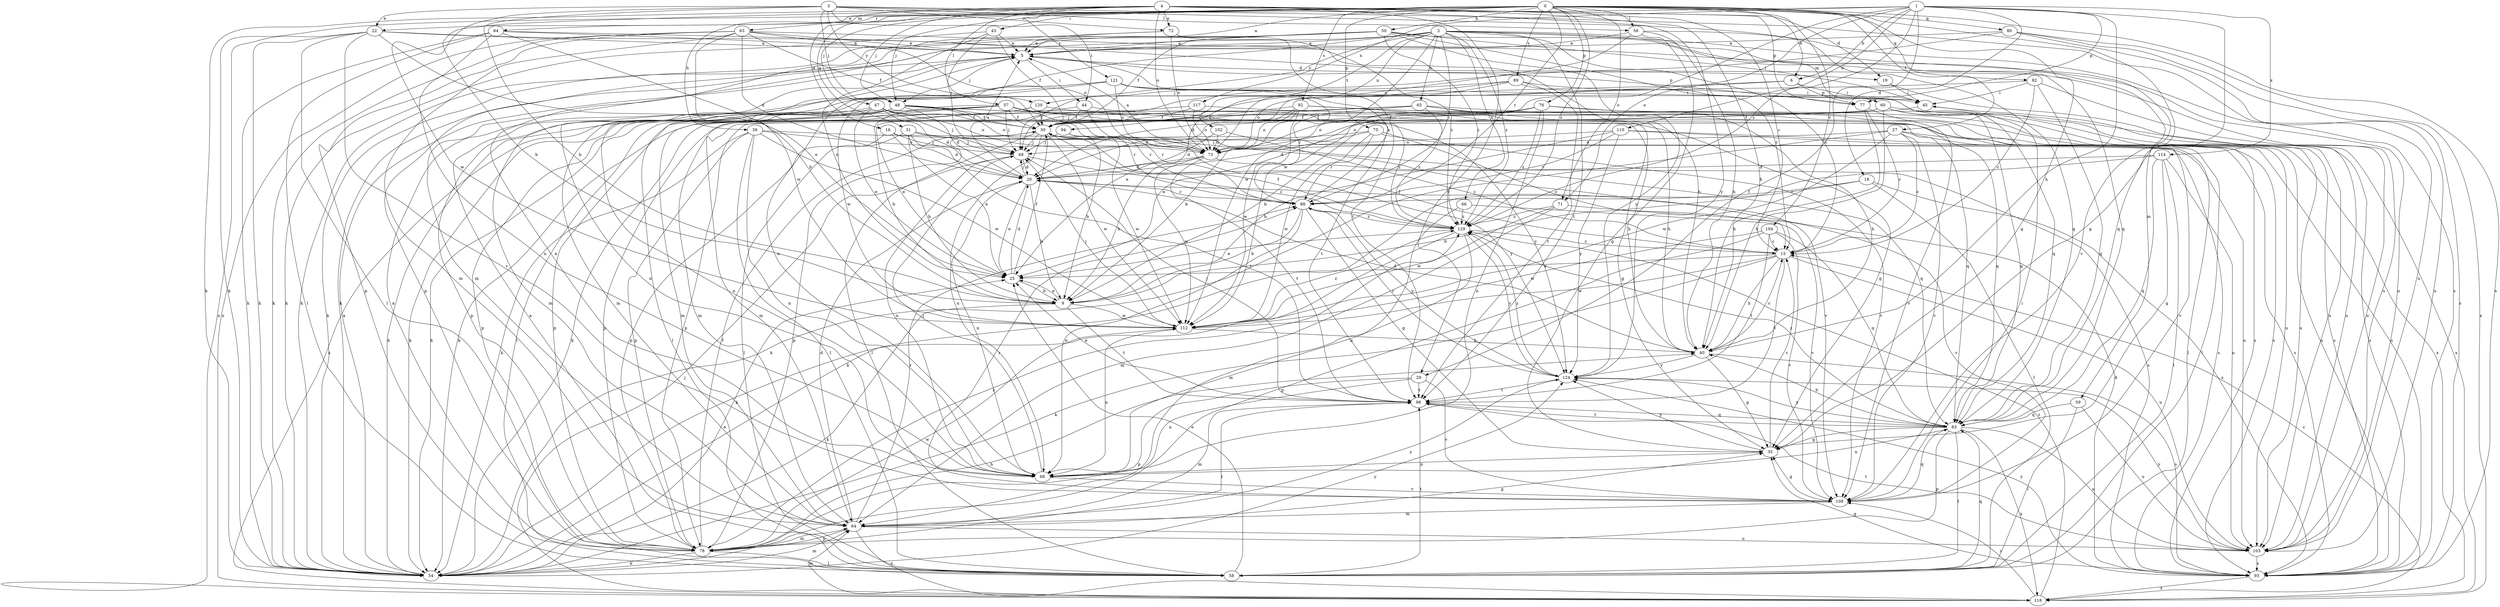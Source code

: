 strict digraph  {
0;
1;
2;
3;
4;
5;
6;
9;
15;
16;
18;
19;
20;
22;
25;
27;
29;
30;
31;
35;
39;
40;
43;
44;
45;
47;
48;
49;
50;
54;
56;
57;
58;
59;
60;
63;
64;
65;
66;
68;
71;
72;
73;
75;
76;
77;
78;
80;
82;
83;
84;
88;
89;
92;
93;
94;
98;
102;
103;
104;
108;
110;
112;
114;
117;
118;
120;
121;
124;
129;
0 -> 5  [label=a];
0 -> 6  [label=b];
0 -> 16  [label=d];
0 -> 27  [label=f];
0 -> 31  [label=g];
0 -> 35  [label=g];
0 -> 39  [label=h];
0 -> 43  [label=i];
0 -> 47  [label=j];
0 -> 48  [label=j];
0 -> 50  [label=k];
0 -> 54  [label=k];
0 -> 56  [label=l];
0 -> 71  [label=o];
0 -> 75  [label=p];
0 -> 76  [label=p];
0 -> 80  [label=q];
0 -> 82  [label=q];
0 -> 84  [label=r];
0 -> 88  [label=r];
0 -> 89  [label=s];
0 -> 92  [label=s];
0 -> 93  [label=s];
0 -> 104  [label=v];
0 -> 108  [label=v];
0 -> 129  [label=z];
1 -> 6  [label=b];
1 -> 18  [label=d];
1 -> 22  [label=e];
1 -> 29  [label=f];
1 -> 35  [label=g];
1 -> 40  [label=h];
1 -> 71  [label=o];
1 -> 77  [label=p];
1 -> 110  [label=w];
1 -> 112  [label=w];
1 -> 114  [label=x];
1 -> 117  [label=x];
1 -> 129  [label=z];
2 -> 5  [label=a];
2 -> 15  [label=c];
2 -> 54  [label=k];
2 -> 59  [label=m];
2 -> 60  [label=m];
2 -> 65  [label=n];
2 -> 66  [label=n];
2 -> 68  [label=n];
2 -> 83  [label=q];
2 -> 88  [label=r];
2 -> 94  [label=t];
2 -> 98  [label=t];
2 -> 102  [label=u];
2 -> 112  [label=w];
2 -> 120  [label=y];
2 -> 129  [label=z];
3 -> 9  [label=b];
3 -> 22  [label=e];
3 -> 44  [label=i];
3 -> 48  [label=j];
3 -> 56  [label=l];
3 -> 72  [label=o];
3 -> 93  [label=s];
3 -> 103  [label=u];
3 -> 112  [label=w];
3 -> 120  [label=y];
4 -> 9  [label=b];
4 -> 15  [label=c];
4 -> 19  [label=d];
4 -> 29  [label=f];
4 -> 40  [label=h];
4 -> 48  [label=j];
4 -> 54  [label=k];
4 -> 57  [label=l];
4 -> 63  [label=m];
4 -> 72  [label=o];
4 -> 73  [label=o];
4 -> 77  [label=p];
4 -> 121  [label=y];
4 -> 124  [label=y];
5 -> 19  [label=d];
5 -> 44  [label=i];
5 -> 48  [label=j];
5 -> 54  [label=k];
5 -> 77  [label=p];
6 -> 20  [label=d];
6 -> 45  [label=i];
6 -> 77  [label=p];
6 -> 78  [label=p];
9 -> 25  [label=e];
9 -> 54  [label=k];
9 -> 98  [label=t];
9 -> 112  [label=w];
15 -> 25  [label=e];
15 -> 30  [label=f];
15 -> 40  [label=h];
15 -> 54  [label=k];
15 -> 98  [label=t];
15 -> 103  [label=u];
15 -> 112  [label=w];
16 -> 25  [label=e];
16 -> 49  [label=j];
16 -> 78  [label=p];
16 -> 103  [label=u];
18 -> 9  [label=b];
18 -> 58  [label=l];
18 -> 88  [label=r];
18 -> 93  [label=s];
19 -> 45  [label=i];
19 -> 103  [label=u];
20 -> 5  [label=a];
20 -> 9  [label=b];
20 -> 25  [label=e];
20 -> 49  [label=j];
20 -> 68  [label=n];
20 -> 88  [label=r];
22 -> 5  [label=a];
22 -> 25  [label=e];
22 -> 54  [label=k];
22 -> 58  [label=l];
22 -> 103  [label=u];
22 -> 108  [label=v];
22 -> 118  [label=x];
25 -> 9  [label=b];
25 -> 20  [label=d];
25 -> 30  [label=f];
27 -> 15  [label=c];
27 -> 54  [label=k];
27 -> 58  [label=l];
27 -> 73  [label=o];
27 -> 93  [label=s];
27 -> 108  [label=v];
27 -> 112  [label=w];
29 -> 68  [label=n];
29 -> 78  [label=p];
29 -> 98  [label=t];
29 -> 108  [label=v];
30 -> 49  [label=j];
30 -> 58  [label=l];
30 -> 68  [label=n];
30 -> 78  [label=p];
30 -> 108  [label=v];
30 -> 112  [label=w];
30 -> 124  [label=y];
31 -> 9  [label=b];
31 -> 20  [label=d];
31 -> 49  [label=j];
31 -> 58  [label=l];
31 -> 93  [label=s];
31 -> 98  [label=t];
35 -> 15  [label=c];
35 -> 68  [label=n];
35 -> 124  [label=y];
39 -> 54  [label=k];
39 -> 58  [label=l];
39 -> 68  [label=n];
39 -> 73  [label=o];
39 -> 78  [label=p];
39 -> 83  [label=q];
39 -> 112  [label=w];
40 -> 15  [label=c];
40 -> 20  [label=d];
40 -> 35  [label=g];
40 -> 93  [label=s];
40 -> 124  [label=y];
43 -> 5  [label=a];
43 -> 25  [label=e];
43 -> 30  [label=f];
43 -> 49  [label=j];
43 -> 54  [label=k];
44 -> 30  [label=f];
44 -> 54  [label=k];
44 -> 88  [label=r];
44 -> 93  [label=s];
45 -> 30  [label=f];
45 -> 93  [label=s];
47 -> 20  [label=d];
47 -> 25  [label=e];
47 -> 30  [label=f];
47 -> 49  [label=j];
47 -> 54  [label=k];
47 -> 68  [label=n];
47 -> 73  [label=o];
48 -> 20  [label=d];
48 -> 30  [label=f];
48 -> 40  [label=h];
48 -> 54  [label=k];
48 -> 58  [label=l];
48 -> 73  [label=o];
48 -> 78  [label=p];
48 -> 83  [label=q];
48 -> 88  [label=r];
48 -> 118  [label=x];
49 -> 20  [label=d];
49 -> 68  [label=n];
49 -> 129  [label=z];
50 -> 5  [label=a];
50 -> 15  [label=c];
50 -> 30  [label=f];
50 -> 45  [label=i];
50 -> 54  [label=k];
50 -> 64  [label=m];
50 -> 78  [label=p];
50 -> 83  [label=q];
50 -> 124  [label=y];
50 -> 129  [label=z];
54 -> 5  [label=a];
54 -> 25  [label=e];
54 -> 40  [label=h];
54 -> 64  [label=m];
54 -> 124  [label=y];
56 -> 5  [label=a];
56 -> 35  [label=g];
56 -> 40  [label=h];
56 -> 73  [label=o];
56 -> 83  [label=q];
57 -> 9  [label=b];
57 -> 30  [label=f];
57 -> 49  [label=j];
57 -> 54  [label=k];
57 -> 58  [label=l];
57 -> 78  [label=p];
57 -> 88  [label=r];
57 -> 98  [label=t];
57 -> 124  [label=y];
57 -> 129  [label=z];
58 -> 5  [label=a];
58 -> 25  [label=e];
58 -> 83  [label=q];
58 -> 98  [label=t];
59 -> 58  [label=l];
59 -> 83  [label=q];
59 -> 103  [label=u];
60 -> 9  [label=b];
60 -> 30  [label=f];
60 -> 40  [label=h];
60 -> 73  [label=o];
60 -> 83  [label=q];
60 -> 93  [label=s];
60 -> 103  [label=u];
60 -> 118  [label=x];
63 -> 5  [label=a];
63 -> 20  [label=d];
63 -> 30  [label=f];
63 -> 40  [label=h];
63 -> 54  [label=k];
63 -> 64  [label=m];
63 -> 73  [label=o];
63 -> 78  [label=p];
63 -> 112  [label=w];
63 -> 118  [label=x];
64 -> 20  [label=d];
64 -> 35  [label=g];
64 -> 78  [label=p];
64 -> 88  [label=r];
64 -> 103  [label=u];
64 -> 118  [label=x];
64 -> 124  [label=y];
65 -> 30  [label=f];
65 -> 35  [label=g];
65 -> 40  [label=h];
65 -> 54  [label=k];
65 -> 64  [label=m];
65 -> 78  [label=p];
65 -> 83  [label=q];
65 -> 129  [label=z];
66 -> 68  [label=n];
66 -> 108  [label=v];
66 -> 129  [label=z];
68 -> 49  [label=j];
68 -> 108  [label=v];
71 -> 64  [label=m];
71 -> 108  [label=v];
71 -> 112  [label=w];
71 -> 129  [label=z];
72 -> 5  [label=a];
72 -> 68  [label=n];
72 -> 73  [label=o];
72 -> 98  [label=t];
72 -> 129  [label=z];
73 -> 5  [label=a];
73 -> 9  [label=b];
73 -> 20  [label=d];
73 -> 93  [label=s];
73 -> 98  [label=t];
73 -> 112  [label=w];
75 -> 15  [label=c];
75 -> 20  [label=d];
75 -> 49  [label=j];
75 -> 88  [label=r];
75 -> 108  [label=v];
75 -> 112  [label=w];
76 -> 25  [label=e];
76 -> 30  [label=f];
76 -> 40  [label=h];
76 -> 68  [label=n];
76 -> 73  [label=o];
76 -> 78  [label=p];
76 -> 118  [label=x];
76 -> 129  [label=z];
77 -> 15  [label=c];
77 -> 40  [label=h];
77 -> 108  [label=v];
78 -> 5  [label=a];
78 -> 30  [label=f];
78 -> 54  [label=k];
78 -> 58  [label=l];
78 -> 64  [label=m];
78 -> 98  [label=t];
78 -> 112  [label=w];
78 -> 129  [label=z];
80 -> 5  [label=a];
80 -> 49  [label=j];
80 -> 93  [label=s];
80 -> 103  [label=u];
80 -> 118  [label=x];
82 -> 15  [label=c];
82 -> 45  [label=i];
82 -> 64  [label=m];
82 -> 83  [label=q];
82 -> 103  [label=u];
83 -> 35  [label=g];
83 -> 40  [label=h];
83 -> 58  [label=l];
83 -> 68  [label=n];
83 -> 78  [label=p];
83 -> 98  [label=t];
83 -> 103  [label=u];
83 -> 118  [label=x];
83 -> 124  [label=y];
83 -> 129  [label=z];
84 -> 5  [label=a];
84 -> 9  [label=b];
84 -> 54  [label=k];
84 -> 58  [label=l];
84 -> 68  [label=n];
84 -> 103  [label=u];
88 -> 5  [label=a];
88 -> 9  [label=b];
88 -> 35  [label=g];
88 -> 68  [label=n];
88 -> 124  [label=y];
88 -> 129  [label=z];
89 -> 25  [label=e];
89 -> 45  [label=i];
89 -> 49  [label=j];
89 -> 73  [label=o];
89 -> 83  [label=q];
89 -> 98  [label=t];
92 -> 9  [label=b];
92 -> 20  [label=d];
92 -> 30  [label=f];
92 -> 35  [label=g];
92 -> 73  [label=o];
92 -> 93  [label=s];
92 -> 103  [label=u];
92 -> 112  [label=w];
93 -> 20  [label=d];
93 -> 35  [label=g];
93 -> 118  [label=x];
93 -> 124  [label=y];
94 -> 9  [label=b];
94 -> 49  [label=j];
94 -> 112  [label=w];
98 -> 25  [label=e];
98 -> 49  [label=j];
98 -> 64  [label=m];
98 -> 83  [label=q];
102 -> 15  [label=c];
102 -> 20  [label=d];
102 -> 73  [label=o];
103 -> 93  [label=s];
103 -> 98  [label=t];
103 -> 124  [label=y];
104 -> 15  [label=c];
104 -> 78  [label=p];
104 -> 83  [label=q];
104 -> 98  [label=t];
104 -> 108  [label=v];
104 -> 112  [label=w];
108 -> 35  [label=g];
108 -> 45  [label=i];
108 -> 64  [label=m];
108 -> 83  [label=q];
108 -> 88  [label=r];
110 -> 9  [label=b];
110 -> 58  [label=l];
110 -> 73  [label=o];
110 -> 88  [label=r];
110 -> 108  [label=v];
110 -> 124  [label=y];
112 -> 40  [label=h];
112 -> 49  [label=j];
112 -> 68  [label=n];
112 -> 129  [label=z];
114 -> 20  [label=d];
114 -> 35  [label=g];
114 -> 54  [label=k];
114 -> 58  [label=l];
114 -> 83  [label=q];
114 -> 103  [label=u];
117 -> 30  [label=f];
117 -> 64  [label=m];
117 -> 73  [label=o];
117 -> 93  [label=s];
118 -> 15  [label=c];
118 -> 49  [label=j];
118 -> 64  [label=m];
118 -> 108  [label=v];
118 -> 129  [label=z];
120 -> 25  [label=e];
120 -> 30  [label=f];
120 -> 64  [label=m];
120 -> 93  [label=s];
121 -> 45  [label=i];
121 -> 64  [label=m];
121 -> 68  [label=n];
121 -> 73  [label=o];
121 -> 88  [label=r];
121 -> 103  [label=u];
121 -> 112  [label=w];
124 -> 88  [label=r];
124 -> 98  [label=t];
124 -> 129  [label=z];
129 -> 15  [label=c];
129 -> 25  [label=e];
129 -> 30  [label=f];
129 -> 54  [label=k];
129 -> 64  [label=m];
129 -> 124  [label=y];
}
